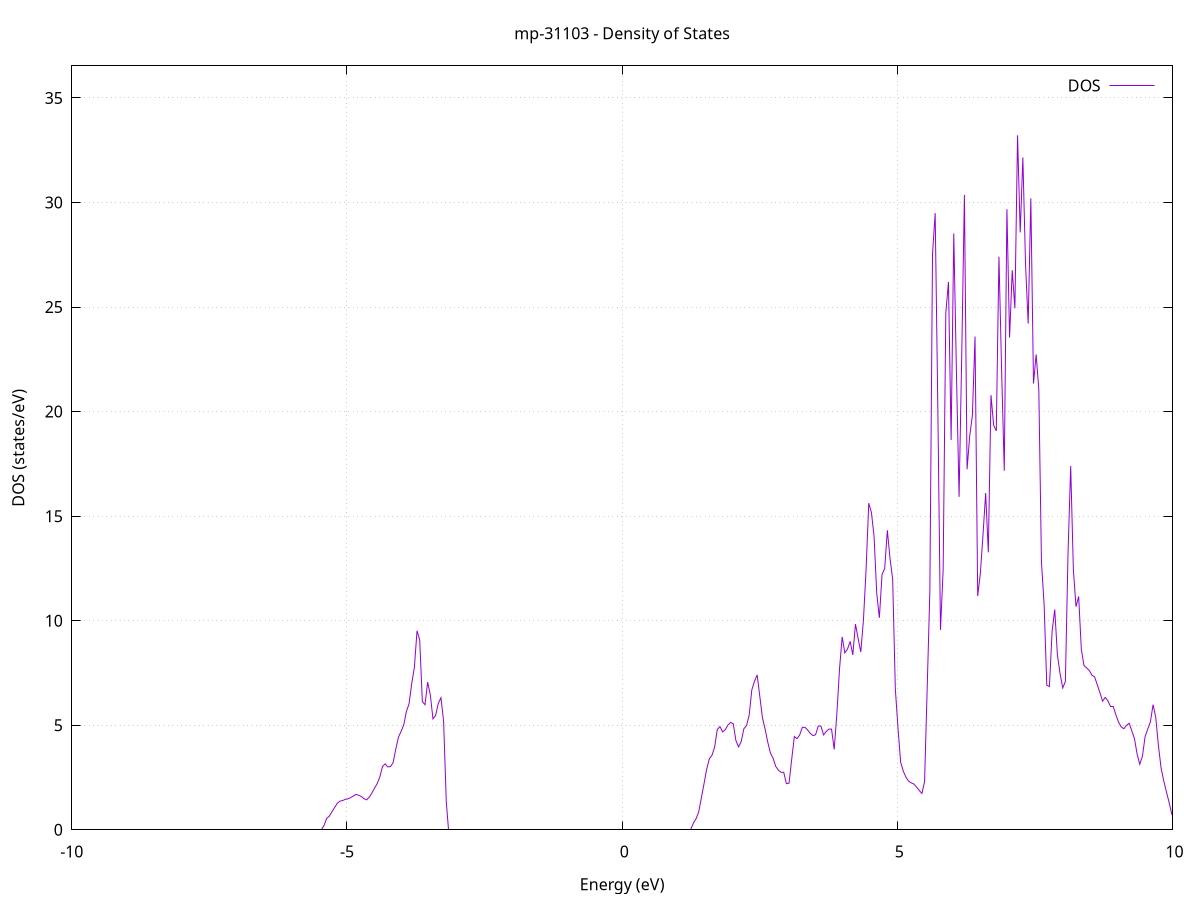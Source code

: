 set title 'mp-31103 - Density of States'
set xlabel 'Energy (eV)'
set ylabel 'DOS (states/eV)'
set grid
set xrange [-10:10]
set yrange [0:36.533]
set xzeroaxis lt -1
set terminal png size 800,600
set output 'mp-31103_dos_gnuplot.png'
plot '-' using 1:2 with lines title 'DOS'
-59.443000 0.000000
-59.394700 0.000000
-59.346500 0.000000
-59.298200 0.000000
-59.249900 0.000000
-59.201600 0.000000
-59.153300 0.000000
-59.105000 0.000000
-59.056800 0.000000
-59.008500 0.000000
-58.960200 0.000000
-58.911900 0.000000
-58.863600 0.000000
-58.815400 0.000000
-58.767100 0.000000
-58.718800 0.000000
-58.670500 0.000000
-58.622200 0.000000
-58.574000 0.000000
-58.525700 0.000000
-58.477400 0.000000
-58.429100 0.000000
-58.380800 0.000000
-58.332600 0.000000
-58.284300 0.000000
-58.236000 0.000000
-58.187700 0.000000
-58.139400 0.000000
-58.091100 0.000000
-58.042900 0.000000
-57.994600 0.000000
-57.946300 0.000000
-57.898000 0.000000
-57.849700 0.000000
-57.801500 0.000000
-57.753200 0.000000
-57.704900 0.000000
-57.656600 0.000000
-57.608300 0.000000
-57.560100 0.000000
-57.511800 0.000000
-57.463500 0.000000
-57.415200 0.000000
-57.366900 0.000000
-57.318700 0.000000
-57.270400 0.000000
-57.222100 0.000000
-57.173800 0.000000
-57.125500 0.000000
-57.077200 0.000000
-57.029000 0.000000
-56.980700 0.000000
-56.932400 0.000000
-56.884100 0.000000
-56.835800 0.000000
-56.787600 0.000000
-56.739300 0.000000
-56.691000 0.000000
-56.642700 0.000000
-56.594400 0.000000
-56.546200 0.000000
-56.497900 0.000000
-56.449600 0.000000
-56.401300 0.000000
-56.353000 0.000000
-56.304800 0.000000
-56.256500 0.000000
-56.208200 0.000000
-56.159900 0.000000
-56.111600 0.000000
-56.063400 0.000000
-56.015100 0.000000
-55.966800 0.000000
-55.918500 0.000000
-55.870200 0.000000
-55.821900 0.000000
-55.773700 0.000000
-55.725400 0.000000
-55.677100 0.000000
-55.628800 0.000000
-55.580500 0.000000
-55.532300 0.000000
-55.484000 0.000000
-55.435700 0.000000
-55.387400 0.000000
-55.339100 0.000000
-55.290900 0.000000
-55.242600 0.000000
-55.194300 0.000000
-55.146000 0.000000
-55.097700 0.000000
-55.049500 2.022100
-55.001200 0.000000
-54.952900 0.000000
-54.904600 99.281100
-54.856300 95.006700
-54.808000 0.000000
-54.759800 0.000000
-54.711500 0.000000
-54.663200 0.000000
-54.614900 0.000000
-54.566600 0.000000
-54.518400 0.000000
-54.470100 0.000000
-54.421800 0.000000
-54.373500 0.000000
-54.325200 0.000000
-54.277000 0.000000
-54.228700 0.000000
-54.180400 0.000000
-54.132100 0.000000
-54.083800 0.000000
-54.035600 0.000000
-53.987300 0.000000
-53.939000 0.000000
-53.890700 0.000000
-53.842400 0.000000
-53.794200 0.000000
-53.745900 0.000000
-53.697600 0.000000
-53.649300 0.000000
-53.601000 0.000000
-53.552700 0.000000
-53.504500 0.000000
-53.456200 0.000000
-53.407900 0.000000
-53.359600 0.000000
-53.311300 0.000000
-53.263100 0.000000
-53.214800 0.000000
-53.166500 0.000000
-53.118200 0.000000
-53.069900 0.000000
-53.021700 0.000000
-52.973400 0.000000
-52.925100 0.000000
-52.876800 0.000000
-52.828500 0.000000
-52.780300 0.000000
-52.732000 0.000000
-52.683700 0.000000
-52.635400 0.000000
-52.587100 0.000000
-52.538800 0.000000
-52.490600 0.000000
-52.442300 0.000000
-52.394000 0.000000
-52.345700 0.000000
-52.297400 0.000000
-52.249200 0.000000
-52.200900 0.000000
-52.152600 0.000000
-52.104300 0.000000
-52.056000 0.000000
-52.007800 0.000000
-51.959500 0.000000
-51.911200 0.000000
-51.862900 0.000000
-51.814600 0.000000
-51.766400 0.000000
-51.718100 0.000000
-51.669800 0.000000
-51.621500 0.000000
-51.573200 0.000000
-51.525000 0.000000
-51.476700 0.000000
-51.428400 0.000000
-51.380100 0.000000
-51.331800 0.000000
-51.283500 0.000000
-51.235300 0.000000
-51.187000 0.000000
-51.138700 0.000000
-51.090400 0.000000
-51.042100 0.000000
-50.993900 0.000000
-50.945600 0.000000
-50.897300 0.000000
-50.849000 0.000000
-50.800700 0.000000
-50.752500 0.000000
-50.704200 0.000000
-50.655900 0.000000
-50.607600 0.000000
-50.559300 0.000000
-50.511100 0.000000
-50.462800 0.000000
-50.414500 0.000000
-50.366200 0.000000
-50.317900 0.000000
-50.269600 0.000000
-50.221400 0.000000
-50.173100 0.000000
-50.124800 0.000000
-50.076500 0.000000
-50.028200 0.000000
-49.980000 0.000000
-49.931700 0.000000
-49.883400 0.000000
-49.835100 0.000000
-49.786800 0.000000
-49.738600 0.000000
-49.690300 0.000000
-49.642000 0.000000
-49.593700 0.000000
-49.545400 0.000000
-49.497200 0.000000
-49.448900 0.000000
-49.400600 0.000000
-49.352300 0.000000
-49.304000 0.000000
-49.255700 0.000000
-49.207500 0.000000
-49.159200 0.000000
-49.110900 0.000000
-49.062600 0.000000
-49.014300 0.000000
-48.966100 0.000000
-48.917800 0.000000
-48.869500 0.000000
-48.821200 0.000000
-48.772900 0.000000
-48.724700 0.000000
-48.676400 0.000000
-48.628100 0.000000
-48.579800 0.000000
-48.531500 0.000000
-48.483300 0.000000
-48.435000 0.000000
-48.386700 0.000000
-48.338400 0.000000
-48.290100 0.000000
-48.241900 0.000000
-48.193600 0.000000
-48.145300 0.000000
-48.097000 0.000000
-48.048700 0.000000
-48.000400 0.000000
-47.952200 0.000000
-47.903900 0.000000
-47.855600 0.000000
-47.807300 0.000000
-47.759000 0.000000
-47.710800 0.000000
-47.662500 0.000000
-47.614200 0.000000
-47.565900 0.000000
-47.517600 0.000000
-47.469400 0.000000
-47.421100 0.000000
-47.372800 0.000000
-47.324500 0.000000
-47.276200 0.000000
-47.228000 0.000000
-47.179700 0.000000
-47.131400 0.000000
-47.083100 0.000000
-47.034800 0.000000
-46.986500 0.000000
-46.938300 0.000000
-46.890000 0.000000
-46.841700 0.000000
-46.793400 0.000000
-46.745100 0.000000
-46.696900 0.000000
-46.648600 0.000000
-46.600300 0.000000
-46.552000 0.000000
-46.503700 0.000000
-46.455500 0.000000
-46.407200 0.000000
-46.358900 0.000000
-46.310600 0.000000
-46.262300 0.000000
-46.214100 0.000000
-46.165800 0.000000
-46.117500 0.000000
-46.069200 0.000000
-46.020900 0.000000
-45.972700 0.000000
-45.924400 0.000000
-45.876100 0.000000
-45.827800 0.000000
-45.779500 0.000000
-45.731200 0.000000
-45.683000 0.000000
-45.634700 0.000000
-45.586400 0.000000
-45.538100 0.000000
-45.489800 0.000000
-45.441600 0.000000
-45.393300 0.000000
-45.345000 0.000000
-45.296700 0.000000
-45.248400 0.000000
-45.200200 0.000000
-45.151900 0.000000
-45.103600 0.000000
-45.055300 0.000000
-45.007000 0.000000
-44.958800 0.000000
-44.910500 0.000000
-44.862200 0.000000
-44.813900 0.000000
-44.765600 0.000000
-44.717300 0.000000
-44.669100 0.000000
-44.620800 0.000000
-44.572500 0.000000
-44.524200 0.000000
-44.475900 0.000000
-44.427700 0.000000
-44.379400 0.000000
-44.331100 0.000000
-44.282800 0.000000
-44.234500 0.000000
-44.186300 0.000000
-44.138000 0.000000
-44.089700 0.000000
-44.041400 0.000000
-43.993100 0.000000
-43.944900 0.000000
-43.896600 0.000000
-43.848300 0.000000
-43.800000 0.000000
-43.751700 0.000000
-43.703500 0.000000
-43.655200 0.000000
-43.606900 0.000000
-43.558600 0.000000
-43.510300 0.000000
-43.462000 0.000000
-43.413800 0.000000
-43.365500 0.000000
-43.317200 0.000000
-43.268900 0.000000
-43.220600 0.000000
-43.172400 0.000000
-43.124100 0.000000
-43.075800 0.000000
-43.027500 0.000000
-42.979200 0.000000
-42.931000 0.000000
-42.882700 0.000000
-42.834400 0.000000
-42.786100 0.000000
-42.737800 0.000000
-42.689600 0.000000
-42.641300 0.000000
-42.593000 0.000000
-42.544700 0.000000
-42.496400 0.000000
-42.448100 0.000000
-42.399900 0.000000
-42.351600 0.000000
-42.303300 0.000000
-42.255000 0.000000
-42.206700 0.000000
-42.158500 0.000000
-42.110200 0.000000
-42.061900 0.000000
-42.013600 0.000000
-41.965300 0.000000
-41.917100 0.000000
-41.868800 0.000000
-41.820500 0.000000
-41.772200 0.000000
-41.723900 0.000000
-41.675700 0.000000
-41.627400 0.000000
-41.579100 0.000000
-41.530800 0.000000
-41.482500 0.000000
-41.434200 0.000000
-41.386000 0.000000
-41.337700 0.000000
-41.289400 0.000000
-41.241100 0.000000
-41.192800 0.000000
-41.144600 0.000000
-41.096300 0.000000
-41.048000 0.000000
-40.999700 0.000000
-40.951400 0.000000
-40.903200 0.000000
-40.854900 0.000000
-40.806600 0.000000
-40.758300 0.000000
-40.710000 0.000000
-40.661800 0.000000
-40.613500 0.000000
-40.565200 0.000000
-40.516900 0.000000
-40.468600 0.000000
-40.420400 0.000000
-40.372100 0.000000
-40.323800 0.000000
-40.275500 0.000000
-40.227200 0.000000
-40.178900 0.000000
-40.130700 0.000000
-40.082400 0.000000
-40.034100 0.000000
-39.985800 0.000000
-39.937500 0.000000
-39.889300 0.000000
-39.841000 0.000000
-39.792700 0.000000
-39.744400 0.000000
-39.696100 0.000000
-39.647900 0.000000
-39.599600 0.000000
-39.551300 0.000000
-39.503000 0.000000
-39.454700 0.000000
-39.406500 0.000000
-39.358200 0.000000
-39.309900 0.000000
-39.261600 0.000000
-39.213300 0.000000
-39.165000 0.000000
-39.116800 0.000000
-39.068500 0.000000
-39.020200 0.000000
-38.971900 0.000000
-38.923600 0.000000
-38.875400 0.000000
-38.827100 0.000000
-38.778800 0.000000
-38.730500 0.000000
-38.682200 0.000000
-38.634000 0.000000
-38.585700 0.000000
-38.537400 0.000000
-38.489100 0.000000
-38.440800 0.000000
-38.392600 0.000000
-38.344300 0.000000
-38.296000 0.000000
-38.247700 0.000000
-38.199400 0.000000
-38.151200 0.000000
-38.102900 0.000000
-38.054600 0.000000
-38.006300 0.000000
-37.958000 0.000000
-37.909700 0.000000
-37.861500 0.000000
-37.813200 0.000000
-37.764900 0.000000
-37.716600 0.000000
-37.668300 0.000000
-37.620100 0.000000
-37.571800 0.000000
-37.523500 0.000000
-37.475200 0.000000
-37.426900 0.000000
-37.378700 0.000000
-37.330400 0.000000
-37.282100 0.000000
-37.233800 0.000000
-37.185500 0.000000
-37.137300 0.000000
-37.089000 0.000000
-37.040700 0.000000
-36.992400 0.000000
-36.944100 0.000000
-36.895800 0.000000
-36.847600 0.000000
-36.799300 0.000000
-36.751000 0.000000
-36.702700 0.000000
-36.654400 0.000000
-36.606200 0.000000
-36.557900 0.000000
-36.509600 0.000000
-36.461300 0.000000
-36.413000 0.000000
-36.364800 0.000000
-36.316500 0.000000
-36.268200 0.000000
-36.219900 0.000000
-36.171600 0.000000
-36.123400 0.000000
-36.075100 0.000000
-36.026800 0.000000
-35.978500 0.000000
-35.930200 0.000000
-35.882000 0.000000
-35.833700 0.000000
-35.785400 0.000000
-35.737100 0.000000
-35.688800 0.000000
-35.640500 0.000000
-35.592300 0.000000
-35.544000 0.000000
-35.495700 0.000000
-35.447400 0.000000
-35.399100 0.000000
-35.350900 0.000000
-35.302600 0.000000
-35.254300 0.000000
-35.206000 0.000000
-35.157700 0.000000
-35.109500 0.000000
-35.061200 0.000000
-35.012900 0.000000
-34.964600 0.000000
-34.916300 0.000000
-34.868100 0.000000
-34.819800 0.000000
-34.771500 0.000000
-34.723200 0.000000
-34.674900 0.000000
-34.626600 0.000000
-34.578400 0.000000
-34.530100 0.000000
-34.481800 0.000000
-34.433500 0.000000
-34.385200 0.000000
-34.337000 0.000000
-34.288700 0.000000
-34.240400 0.000000
-34.192100 0.000000
-34.143800 0.000000
-34.095600 0.000000
-34.047300 0.000000
-33.999000 0.000000
-33.950700 0.000000
-33.902400 0.000000
-33.854200 0.000000
-33.805900 0.000000
-33.757600 0.000000
-33.709300 0.000000
-33.661000 0.000000
-33.612700 0.000000
-33.564500 0.000000
-33.516200 0.000000
-33.467900 0.000000
-33.419600 0.000000
-33.371300 0.000000
-33.323100 0.000000
-33.274800 0.000000
-33.226500 0.000000
-33.178200 0.000000
-33.129900 0.000000
-33.081700 0.000000
-33.033400 0.000000
-32.985100 0.000000
-32.936800 0.000000
-32.888500 0.000000
-32.840300 0.000000
-32.792000 0.000000
-32.743700 0.000000
-32.695400 0.000000
-32.647100 0.000000
-32.598900 0.000000
-32.550600 0.000000
-32.502300 0.000000
-32.454000 0.000000
-32.405700 0.000000
-32.357400 0.000000
-32.309200 0.000000
-32.260900 0.000000
-32.212600 0.000000
-32.164300 0.000000
-32.116000 0.000000
-32.067800 0.000000
-32.019500 0.000000
-31.971200 0.000000
-31.922900 0.000000
-31.874600 0.000000
-31.826400 0.000000
-31.778100 0.000000
-31.729800 0.000000
-31.681500 0.000000
-31.633200 0.000000
-31.585000 0.000000
-31.536700 0.000000
-31.488400 0.000000
-31.440100 0.000000
-31.391800 0.000000
-31.343500 0.000000
-31.295300 0.000000
-31.247000 0.000000
-31.198700 0.000000
-31.150400 0.000000
-31.102100 0.000000
-31.053900 0.000000
-31.005600 0.000000
-30.957300 0.000000
-30.909000 0.000000
-30.860700 0.000000
-30.812500 0.000000
-30.764200 0.000000
-30.715900 0.000000
-30.667600 0.000000
-30.619300 0.000000
-30.571100 0.000000
-30.522800 0.000000
-30.474500 0.000000
-30.426200 0.000000
-30.377900 0.000000
-30.329700 0.000000
-30.281400 0.000000
-30.233100 0.000000
-30.184800 0.000000
-30.136500 0.000000
-30.088200 0.000000
-30.040000 0.000000
-29.991700 0.000000
-29.943400 0.000000
-29.895100 0.000000
-29.846800 0.000000
-29.798600 0.000000
-29.750300 0.000000
-29.702000 0.000000
-29.653700 0.000000
-29.605400 0.000000
-29.557200 0.000000
-29.508900 0.000000
-29.460600 0.000000
-29.412300 0.000000
-29.364000 0.000000
-29.315800 0.000000
-29.267500 0.000000
-29.219200 0.000000
-29.170900 0.000000
-29.122600 0.000000
-29.074300 0.000000
-29.026100 0.000000
-28.977800 0.000000
-28.929500 0.000000
-28.881200 0.000000
-28.832900 0.000000
-28.784700 0.000000
-28.736400 0.000000
-28.688100 0.000000
-28.639800 0.000000
-28.591500 0.000000
-28.543300 0.000000
-28.495000 0.000000
-28.446700 0.000000
-28.398400 0.000000
-28.350100 0.000000
-28.301900 0.000000
-28.253600 0.000000
-28.205300 0.000000
-28.157000 0.000000
-28.108700 0.000000
-28.060500 0.000000
-28.012200 0.000000
-27.963900 0.000000
-27.915600 0.000000
-27.867300 0.000000
-27.819000 0.000000
-27.770800 0.000000
-27.722500 0.000000
-27.674200 0.000000
-27.625900 0.000000
-27.577600 0.000000
-27.529400 0.000000
-27.481100 0.000000
-27.432800 0.000000
-27.384500 0.000000
-27.336200 0.000000
-27.288000 0.000000
-27.239700 0.000000
-27.191400 0.000000
-27.143100 0.000000
-27.094800 0.000000
-27.046600 0.000000
-26.998300 0.000000
-26.950000 0.000000
-26.901700 0.000000
-26.853400 0.000000
-26.805100 0.000000
-26.756900 0.000000
-26.708600 0.000000
-26.660300 0.000000
-26.612000 0.000000
-26.563700 0.000000
-26.515500 0.000000
-26.467200 0.000000
-26.418900 0.000000
-26.370600 0.000000
-26.322300 0.000000
-26.274100 0.000000
-26.225800 0.000000
-26.177500 0.000000
-26.129200 0.000000
-26.080900 0.000000
-26.032700 0.000000
-25.984400 0.000000
-25.936100 0.000000
-25.887800 0.000000
-25.839500 0.000000
-25.791200 0.000000
-25.743000 0.000000
-25.694700 0.000000
-25.646400 0.000000
-25.598100 0.000000
-25.549800 0.000000
-25.501600 0.000000
-25.453300 0.000000
-25.405000 0.000000
-25.356700 0.000000
-25.308400 0.000000
-25.260200 0.000000
-25.211900 0.000000
-25.163600 0.000000
-25.115300 0.000000
-25.067000 0.000000
-25.018800 0.000000
-24.970500 0.000000
-24.922200 0.000000
-24.873900 0.000000
-24.825600 0.000000
-24.777400 0.000000
-24.729100 0.000000
-24.680800 0.000000
-24.632500 0.000000
-24.584200 0.000000
-24.535900 0.000000
-24.487700 0.000000
-24.439400 0.000000
-24.391100 0.000000
-24.342800 0.000000
-24.294500 0.000000
-24.246300 0.000000
-24.198000 0.000000
-24.149700 0.000000
-24.101400 0.000000
-24.053100 0.000000
-24.004900 0.000000
-23.956600 0.000000
-23.908300 0.000000
-23.860000 0.000000
-23.811700 0.000000
-23.763500 0.000000
-23.715200 0.000000
-23.666900 0.000000
-23.618600 0.000000
-23.570300 0.000000
-23.522000 0.000000
-23.473800 0.000000
-23.425500 0.000000
-23.377200 0.000000
-23.328900 0.000000
-23.280600 0.000000
-23.232400 0.000000
-23.184100 0.000000
-23.135800 0.000000
-23.087500 0.000000
-23.039200 0.000000
-22.991000 0.000000
-22.942700 0.000000
-22.894400 0.000000
-22.846100 0.000000
-22.797800 0.000000
-22.749600 0.000000
-22.701300 0.000000
-22.653000 0.000000
-22.604700 0.000000
-22.556400 0.000000
-22.508200 0.000000
-22.459900 0.000000
-22.411600 0.000000
-22.363300 0.000000
-22.315000 0.000000
-22.266700 0.000000
-22.218500 0.000000
-22.170200 0.000000
-22.121900 0.000000
-22.073600 0.000000
-22.025300 0.000000
-21.977100 0.000000
-21.928800 0.000000
-21.880500 0.000000
-21.832200 0.000000
-21.783900 0.000000
-21.735700 0.000000
-21.687400 0.000000
-21.639100 0.000000
-21.590800 0.000000
-21.542500 0.000000
-21.494300 0.000000
-21.446000 0.000000
-21.397700 0.000000
-21.349400 0.000000
-21.301100 0.000000
-21.252800 0.000000
-21.204600 0.000000
-21.156300 0.000000
-21.108000 0.000000
-21.059700 0.000000
-21.011400 0.000000
-20.963200 0.000000
-20.914900 0.000000
-20.866600 0.000000
-20.818300 0.000000
-20.770000 0.000000
-20.721800 0.000000
-20.673500 0.000000
-20.625200 0.000000
-20.576900 0.000000
-20.528600 0.000000
-20.480400 0.000000
-20.432100 0.000000
-20.383800 0.000000
-20.335500 0.000000
-20.287200 0.000000
-20.239000 0.000000
-20.190700 0.000000
-20.142400 0.000000
-20.094100 0.000000
-20.045800 0.000000
-19.997500 0.000000
-19.949300 0.000000
-19.901000 0.000000
-19.852700 0.000000
-19.804400 0.000000
-19.756100 0.000000
-19.707900 0.000000
-19.659600 0.000000
-19.611300 0.000000
-19.563000 0.000000
-19.514700 0.000000
-19.466500 0.000000
-19.418200 0.000000
-19.369900 0.000000
-19.321600 0.000000
-19.273300 0.000000
-19.225100 0.000000
-19.176800 0.000000
-19.128500 0.000000
-19.080200 0.000000
-19.031900 0.000000
-18.983600 0.000000
-18.935400 0.000000
-18.887100 0.000000
-18.838800 0.000000
-18.790500 0.000000
-18.742200 0.000000
-18.694000 0.000000
-18.645700 0.000000
-18.597400 0.000000
-18.549100 0.000000
-18.500800 0.000000
-18.452600 0.000000
-18.404300 0.000000
-18.356000 0.000000
-18.307700 0.000000
-18.259400 0.000000
-18.211200 0.000000
-18.162900 0.000000
-18.114600 0.000000
-18.066300 0.000000
-18.018000 0.000000
-17.969700 0.000000
-17.921500 0.000000
-17.873200 0.000000
-17.824900 0.000000
-17.776600 0.000000
-17.728300 0.000000
-17.680100 0.000000
-17.631800 0.000000
-17.583500 0.000000
-17.535200 0.000000
-17.486900 0.000000
-17.438700 0.000000
-17.390400 0.000000
-17.342100 0.000000
-17.293800 0.000000
-17.245500 0.000000
-17.197300 0.000000
-17.149000 0.000000
-17.100700 0.000000
-17.052400 0.000000
-17.004100 0.000000
-16.955900 0.000000
-16.907600 0.000000
-16.859300 0.000000
-16.811000 0.000000
-16.762700 0.000000
-16.714400 0.000000
-16.666200 0.000000
-16.617900 0.000000
-16.569600 0.000000
-16.521300 0.000000
-16.473000 0.000000
-16.424800 0.000000
-16.376500 0.000000
-16.328200 0.000000
-16.279900 0.000000
-16.231600 0.000000
-16.183400 0.000000
-16.135100 0.000000
-16.086800 0.000000
-16.038500 0.000000
-15.990200 0.000000
-15.942000 0.000000
-15.893700 0.000000
-15.845400 0.000000
-15.797100 0.000000
-15.748800 0.000000
-15.700500 0.000000
-15.652300 0.000000
-15.604000 0.000000
-15.555700 0.000000
-15.507400 0.000000
-15.459100 0.000000
-15.410900 0.000000
-15.362600 0.000000
-15.314300 0.000000
-15.266000 0.000000
-15.217700 0.000000
-15.169500 0.000000
-15.121200 0.000000
-15.072900 0.000000
-15.024600 0.000000
-14.976300 0.000000
-14.928100 0.000000
-14.879800 0.000000
-14.831500 0.000000
-14.783200 0.000000
-14.734900 0.000000
-14.686700 0.000000
-14.638400 0.000000
-14.590100 0.000000
-14.541800 0.000000
-14.493500 0.000000
-14.445200 0.000000
-14.397000 0.000000
-14.348700 0.000000
-14.300400 0.000000
-14.252100 0.000000
-14.203800 0.000000
-14.155600 0.000000
-14.107300 0.000000
-14.059000 0.000000
-14.010700 0.000000
-13.962400 0.000000
-13.914200 0.000000
-13.865900 0.000000
-13.817600 0.000000
-13.769300 0.000000
-13.721000 0.000000
-13.672800 0.000000
-13.624500 0.000000
-13.576200 0.000000
-13.527900 0.000000
-13.479600 0.000000
-13.431300 0.000000
-13.383100 0.000000
-13.334800 0.000000
-13.286500 0.000000
-13.238200 0.000000
-13.189900 0.000000
-13.141700 0.000000
-13.093400 0.000000
-13.045100 0.000000
-12.996800 0.000000
-12.948500 0.000000
-12.900300 0.000000
-12.852000 0.000000
-12.803700 0.000000
-12.755400 0.000000
-12.707100 0.000000
-12.658900 0.000000
-12.610600 0.000000
-12.562300 0.000000
-12.514000 0.000000
-12.465700 0.000000
-12.417500 0.000000
-12.369200 0.000000
-12.320900 0.000000
-12.272600 0.000000
-12.224300 0.000000
-12.176000 0.000000
-12.127800 0.000000
-12.079500 0.000000
-12.031200 0.000000
-11.982900 0.000000
-11.934600 0.000000
-11.886400 0.000000
-11.838100 0.000000
-11.789800 0.000000
-11.741500 0.000000
-11.693200 0.000000
-11.645000 0.000000
-11.596700 0.000000
-11.548400 0.000000
-11.500100 0.000000
-11.451800 0.000000
-11.403600 0.000000
-11.355300 0.000000
-11.307000 0.000000
-11.258700 0.000000
-11.210400 0.000000
-11.162100 0.000000
-11.113900 0.000000
-11.065600 0.000000
-11.017300 0.000000
-10.969000 0.000000
-10.920700 0.000000
-10.872500 0.000000
-10.824200 0.000000
-10.775900 0.000000
-10.727600 0.000000
-10.679300 0.000000
-10.631100 0.000000
-10.582800 0.000000
-10.534500 0.000000
-10.486200 0.000000
-10.437900 0.000000
-10.389700 0.000000
-10.341400 0.000000
-10.293100 0.000000
-10.244800 0.000000
-10.196500 0.000000
-10.148200 0.000000
-10.100000 0.000000
-10.051700 0.000000
-10.003400 0.000000
-9.955100 0.000000
-9.906800 0.000000
-9.858600 0.000000
-9.810300 0.000000
-9.762000 0.000000
-9.713700 0.000000
-9.665400 0.000000
-9.617200 0.000000
-9.568900 0.000000
-9.520600 0.000000
-9.472300 0.000000
-9.424000 0.000000
-9.375800 0.000000
-9.327500 0.000000
-9.279200 0.000000
-9.230900 0.000000
-9.182600 0.000000
-9.134400 0.000000
-9.086100 0.000000
-9.037800 0.000000
-8.989500 0.000000
-8.941200 0.000000
-8.892900 0.000000
-8.844700 0.000000
-8.796400 0.000000
-8.748100 0.000000
-8.699800 0.000000
-8.651500 0.000000
-8.603300 0.000000
-8.555000 0.000000
-8.506700 0.000000
-8.458400 0.000000
-8.410100 0.000000
-8.361900 0.000000
-8.313600 0.000000
-8.265300 0.000000
-8.217000 0.000000
-8.168700 0.000000
-8.120500 0.000000
-8.072200 0.000000
-8.023900 0.000000
-7.975600 0.000000
-7.927300 0.000000
-7.879000 0.000000
-7.830800 0.000000
-7.782500 0.000000
-7.734200 0.000000
-7.685900 0.000000
-7.637600 0.000000
-7.589400 0.000000
-7.541100 0.000000
-7.492800 0.000000
-7.444500 0.000000
-7.396200 0.000000
-7.348000 0.000000
-7.299700 0.000000
-7.251400 0.000000
-7.203100 0.000000
-7.154800 0.000000
-7.106600 0.000000
-7.058300 0.000000
-7.010000 0.000000
-6.961700 0.000000
-6.913400 0.000000
-6.865200 0.000000
-6.816900 0.000000
-6.768600 0.000000
-6.720300 0.000000
-6.672000 0.000000
-6.623700 0.000000
-6.575500 0.000000
-6.527200 0.000000
-6.478900 0.000000
-6.430600 0.000000
-6.382300 0.000000
-6.334100 0.000000
-6.285800 0.000000
-6.237500 0.000000
-6.189200 0.000000
-6.140900 0.000000
-6.092700 0.000000
-6.044400 0.000000
-5.996100 0.000000
-5.947800 0.000000
-5.899500 0.000000
-5.851300 0.000000
-5.803000 0.000000
-5.754700 0.000000
-5.706400 0.000000
-5.658100 0.000000
-5.609800 0.000000
-5.561600 0.000000
-5.513300 0.000000
-5.465000 0.000000
-5.416700 0.206900
-5.368400 0.547000
-5.320200 0.654100
-5.271900 0.870800
-5.223600 1.069700
-5.175300 1.270100
-5.127000 1.371000
-5.078800 1.397200
-5.030500 1.454500
-4.982200 1.479000
-4.933900 1.538000
-4.885600 1.610500
-4.837400 1.692900
-4.789100 1.652800
-4.740800 1.595600
-4.692500 1.491200
-4.644200 1.430300
-4.596000 1.555800
-4.547700 1.754200
-4.499400 1.988400
-4.451100 2.207900
-4.402800 2.526700
-4.354500 3.026700
-4.306300 3.153200
-4.258000 3.007500
-4.209700 3.020500
-4.161400 3.212300
-4.113100 3.851900
-4.064900 4.426800
-4.016600 4.705200
-3.968300 5.014100
-3.920000 5.658700
-3.871700 6.028800
-3.823500 6.992000
-3.775200 7.763800
-3.726900 9.517900
-3.678600 9.087800
-3.630300 6.126300
-3.582100 5.981500
-3.533800 7.059000
-3.485500 6.455000
-3.437200 5.302700
-3.388900 5.469700
-3.340600 6.041900
-3.292400 6.316500
-3.244100 5.189400
-3.195800 1.351400
-3.147500 0.000000
-3.099200 0.000000
-3.051000 0.000000
-3.002700 0.000000
-2.954400 0.000000
-2.906100 0.000000
-2.857800 0.000000
-2.809600 0.000000
-2.761300 0.000000
-2.713000 0.000000
-2.664700 0.000000
-2.616400 0.000000
-2.568200 0.000000
-2.519900 0.000000
-2.471600 0.000000
-2.423300 0.000000
-2.375000 0.000000
-2.326700 0.000000
-2.278500 0.000000
-2.230200 0.000000
-2.181900 0.000000
-2.133600 0.000000
-2.085300 0.000000
-2.037100 0.000000
-1.988800 0.000000
-1.940500 0.000000
-1.892200 0.000000
-1.843900 0.000000
-1.795700 0.000000
-1.747400 0.000000
-1.699100 0.000000
-1.650800 0.000000
-1.602500 0.000000
-1.554300 0.000000
-1.506000 0.000000
-1.457700 0.000000
-1.409400 0.000000
-1.361100 0.000000
-1.312900 0.000000
-1.264600 0.000000
-1.216300 0.000000
-1.168000 0.000000
-1.119700 0.000000
-1.071400 0.000000
-1.023200 0.000000
-0.974900 0.000000
-0.926600 0.000000
-0.878300 0.000000
-0.830000 0.000000
-0.781800 0.000000
-0.733500 0.000000
-0.685200 0.000000
-0.636900 0.000000
-0.588600 0.000000
-0.540400 0.000000
-0.492100 0.000000
-0.443800 0.000000
-0.395500 0.000000
-0.347200 0.000000
-0.299000 0.000000
-0.250700 0.000000
-0.202400 0.000000
-0.154100 0.000000
-0.105800 0.000000
-0.057500 0.000000
-0.009300 0.000000
0.039000 0.000000
0.087300 0.000000
0.135600 0.000000
0.183900 0.000000
0.232100 0.000000
0.280400 0.000000
0.328700 0.000000
0.377000 0.000000
0.425300 0.000000
0.473500 0.000000
0.521800 0.000000
0.570100 0.000000
0.618400 0.000000
0.666700 0.000000
0.714900 0.000000
0.763200 0.000000
0.811500 0.000000
0.859800 0.000000
0.908100 0.000000
0.956300 0.000000
1.004600 0.000000
1.052900 0.000000
1.101200 0.000000
1.149500 0.000000
1.197800 0.000000
1.246000 0.019300
1.294300 0.315200
1.342600 0.527300
1.390900 0.851000
1.439200 1.524000
1.487400 2.195900
1.535700 2.896900
1.584000 3.391300
1.632300 3.562900
1.680600 3.952800
1.728800 4.799200
1.777100 4.934900
1.825400 4.683200
1.873700 4.786600
1.922000 5.007700
1.970200 5.132100
2.018500 5.076100
2.066800 4.272500
2.115100 3.964800
2.163400 4.219300
2.211700 4.831700
2.259900 4.979800
2.308200 5.485200
2.356500 6.696000
2.404800 7.099500
2.453100 7.406400
2.501300 6.385100
2.549600 5.350100
2.597900 4.812200
2.646200 4.187000
2.694500 3.671500
2.742700 3.421100
2.791000 3.030700
2.839300 2.852300
2.887600 2.745700
2.935900 2.750800
2.984100 2.204400
3.032400 2.228000
3.080700 3.369800
3.129000 4.459800
3.177300 4.359100
3.225500 4.531700
3.273800 4.896700
3.322100 4.900700
3.370400 4.770600
3.418700 4.611200
3.467000 4.502400
3.515200 4.546500
3.563500 4.964100
3.611800 4.958700
3.660100 4.537000
3.708400 4.701700
3.756600 4.814800
3.804900 4.813800
3.853200 3.842100
3.901500 5.556300
3.949800 7.686100
3.998000 9.226600
4.046300 8.459700
4.094600 8.639600
4.142900 9.009400
4.191200 8.362700
4.239400 9.836900
4.287700 9.150500
4.336000 8.498000
4.384300 10.023900
4.432600 12.457400
4.480900 15.619100
4.529100 15.174800
4.577400 14.039100
4.625700 11.319000
4.674000 10.138200
4.722300 12.209200
4.770500 12.493700
4.818800 14.325700
4.867100 12.980200
4.915400 11.975600
4.963700 6.745500
5.011900 4.873200
5.060200 3.238400
5.108500 2.804400
5.156800 2.513700
5.205100 2.325700
5.253300 2.242700
5.301600 2.187900
5.349900 2.040100
5.398200 1.880600
5.446500 1.737800
5.494800 2.293900
5.543000 6.790200
5.591300 11.427100
5.639600 27.544100
5.687900 29.493900
5.736200 20.119700
5.784400 9.560500
5.832700 12.424400
5.881000 24.711400
5.929300 26.191900
5.977600 18.638000
6.025800 28.517300
6.074100 21.897200
6.122400 15.920900
6.170700 22.750600
6.219000 30.363800
6.267200 17.240600
6.315500 18.831100
6.363800 19.819300
6.412100 23.589500
6.460400 11.176700
6.508600 12.264900
6.556900 14.100200
6.605200 16.104500
6.653500 13.267900
6.701800 20.786800
6.750100 19.349500
6.798300 19.077600
6.846600 27.410600
6.894900 21.986800
6.943200 17.172400
6.991500 29.678800
7.039700 23.538800
7.088000 26.760400
7.136300 24.937800
7.184600 33.212000
7.232900 28.565800
7.281100 32.155000
7.329400 27.066700
7.377700 24.207800
7.426000 30.199900
7.474300 21.341000
7.522500 22.732300
7.570800 21.059800
7.619100 12.797700
7.667400 10.766600
7.715700 6.911000
7.764000 6.853200
7.812200 9.487400
7.860500 10.534100
7.908800 8.362600
7.957100 7.468900
8.005400 6.782500
8.053600 7.090800
8.101900 13.246600
8.150200 17.392200
8.198500 12.453000
8.246800 10.670500
8.295000 11.156100
8.343300 8.636700
8.391600 7.856400
8.439900 7.737900
8.488200 7.621200
8.536400 7.390100
8.584700 7.312500
8.633000 6.937600
8.681300 6.558500
8.729600 6.151600
8.777800 6.331300
8.826100 6.169200
8.874400 5.896300
8.922700 5.894100
8.971000 5.502100
9.019300 5.149300
9.067500 4.923800
9.115800 4.831200
9.164100 4.992100
9.212400 5.096400
9.260700 4.731100
9.308900 4.359700
9.357200 3.618000
9.405500 3.131100
9.453800 3.519600
9.502100 4.452600
9.550300 4.813200
9.598600 5.164000
9.646900 5.984800
9.695200 5.387300
9.743500 4.051200
9.791700 2.966400
9.840000 2.349700
9.888300 1.823300
9.936600 1.327900
9.984900 0.768100
10.033200 0.491300
10.081400 0.287000
10.129700 0.160800
10.178000 0.118400
10.226300 0.082300
10.274600 0.061900
10.322800 0.097600
10.371100 0.186500
10.419400 0.293800
10.467700 0.424600
10.516000 0.565800
10.564200 0.618000
10.612500 0.748400
10.660800 1.092600
10.709100 1.796400
10.757400 2.367400
10.805600 3.006900
10.853900 3.458500
10.902200 3.703700
10.950500 3.918600
10.998800 3.263100
11.047000 3.003100
11.095300 2.962300
11.143600 3.011300
11.191900 2.977900
11.240200 2.830000
11.288500 2.619900
11.336700 2.402400
11.385000 2.276300
11.433300 2.295500
11.481600 2.330900
11.529900 2.312700
11.578100 2.274900
11.626400 2.176600
11.674700 2.394000
11.723000 3.031900
11.771300 3.740700
11.819500 4.277200
11.867800 4.608400
11.916100 4.501900
11.964400 4.452000
12.012700 4.426000
12.060900 4.673200
12.109200 4.761800
12.157500 4.786500
12.205800 4.796100
12.254100 4.848100
12.302400 4.982200
12.350600 5.127100
12.398900 4.892400
12.447200 4.823000
12.495500 5.091200
12.543800 4.986500
12.592000 5.051300
12.640300 4.871000
12.688600 4.811900
12.736900 4.807900
12.785200 4.739000
12.833400 5.029700
12.881700 5.261100
12.930000 5.384200
12.978300 5.212500
13.026600 5.040000
13.074800 5.432200
13.123100 5.941600
13.171400 6.625400
13.219700 6.310600
13.268000 5.878500
13.316300 5.396200
13.364500 5.038400
13.412800 5.901500
13.461100 7.048900
13.509400 7.213400
13.557700 7.470600
13.605900 6.952700
13.654200 6.803300
13.702500 6.525500
13.750800 6.145500
13.799100 6.070500
13.847300 5.828300
13.895600 5.167500
13.943900 5.737600
13.992200 5.861200
14.040500 5.630200
14.088700 5.326300
14.137000 5.233700
14.185300 5.168100
14.233600 5.014800
14.281900 4.989600
14.330100 4.799700
14.378400 4.965300
14.426700 5.216300
14.475000 5.413800
14.523300 5.651400
14.571600 5.619800
14.619800 5.709200
14.668100 5.745300
14.716400 5.878200
14.764700 5.963700
14.813000 5.879800
14.861200 5.846600
14.909500 5.759500
14.957800 5.562000
15.006100 5.525900
15.054400 5.563000
15.102600 5.289700
15.150900 5.161800
15.199200 5.043300
15.247500 4.875200
15.295800 4.622200
15.344000 4.423900
15.392300 4.376300
15.440600 4.572900
15.488900 4.763200
15.537200 4.819700
15.585500 4.714400
15.633700 4.621300
15.682000 4.552200
15.730300 4.272300
15.778600 4.030200
15.826900 3.906900
15.875100 3.943800
15.923400 4.059700
15.971700 4.226500
16.020000 4.397100
16.068300 4.815500
16.116500 4.887600
16.164800 4.860200
16.213100 4.568800
16.261400 4.567900
16.309700 4.612000
16.357900 4.674900
16.406200 4.792000
16.454500 4.750000
16.502800 4.690100
16.551100 4.636400
16.599300 4.658700
16.647600 4.756300
16.695900 4.760800
16.744200 4.794400
16.792500 4.916500
16.840800 5.043800
16.889000 5.311700
16.937300 5.294300
16.985600 5.054100
17.033900 4.976500
17.082200 4.990300
17.130400 5.044200
17.178700 5.112200
17.227000 5.134000
17.275300 5.092800
17.323600 4.996200
17.371800 4.769900
17.420100 4.746600
17.468400 4.934900
17.516700 5.150900
17.565000 5.391000
17.613200 5.534700
17.661500 5.344800
17.709800 5.454600
17.758100 5.559800
17.806400 5.695400
17.854700 5.587000
17.902900 5.241000
17.951200 4.965800
17.999500 4.919400
18.047800 4.973300
18.096100 5.209600
18.144300 5.419100
18.192600 5.531200
18.240900 5.587100
18.289200 5.518200
18.337500 5.394200
18.385700 5.633000
18.434000 5.549000
18.482300 5.275100
18.530600 5.132500
18.578900 5.313600
18.627100 5.613000
18.675400 5.902300
18.723700 6.222900
18.772000 6.221500
18.820300 6.022900
18.868500 5.791000
18.916800 5.820900
18.965100 5.767900
19.013400 5.665500
19.061700 5.706800
19.110000 5.580200
19.158200 5.448600
19.206500 5.198000
19.254800 5.291300
19.303100 5.334100
19.351400 5.413200
19.399600 5.724200
19.447900 5.765400
19.496200 5.386500
19.544500 5.281000
19.592800 5.479800
19.641000 5.418300
19.689300 5.361300
19.737600 5.444700
19.785900 5.452600
19.834200 5.333700
19.882400 5.349000
19.930700 5.333100
19.979000 5.342300
20.027300 5.397600
20.075600 5.469800
20.123900 5.601200
20.172100 5.647600
20.220400 5.524100
20.268700 5.712300
20.317000 5.735400
20.365300 5.733500
20.413500 5.855200
20.461800 5.801400
20.510100 5.905300
20.558400 6.148600
20.606700 6.404800
20.654900 6.533400
20.703200 6.240500
20.751500 6.080400
20.799800 6.242400
20.848100 6.369700
20.896300 6.402300
20.944600 6.283800
20.992900 6.314100
21.041200 6.125300
21.089500 5.903400
21.137800 5.766600
21.186000 5.885900
21.234300 5.819600
21.282600 5.905100
21.330900 6.546400
21.379200 6.166700
21.427400 6.137800
21.475700 6.007800
21.524000 5.955900
21.572300 6.061600
21.620600 6.327900
21.668800 6.363400
21.717100 6.453400
21.765400 6.616500
21.813700 6.113100
21.862000 5.898700
21.910200 5.802400
21.958500 5.917400
22.006800 5.824800
22.055100 5.882800
22.103400 5.950400
22.151600 6.167700
22.199900 6.570300
22.248200 6.448000
22.296500 6.190400
22.344800 6.056300
22.393100 6.403300
22.441300 6.710900
22.489600 6.706200
22.537900 6.520900
22.586200 6.255700
22.634500 6.332500
22.682700 6.824900
22.731000 6.836000
22.779300 6.852600
22.827600 6.185900
22.875900 5.940200
22.924100 5.804800
22.972400 6.042100
23.020700 6.293300
23.069000 6.539100
23.117300 6.880700
23.165500 6.882500
23.213800 6.715700
23.262100 6.556900
23.310400 6.369200
23.358700 6.267500
23.407000 6.134100
23.455200 6.271400
23.503500 6.583600
23.551800 6.756200
23.600100 7.132500
23.648400 7.288700
23.696600 7.024700
23.744900 6.939600
23.793200 7.026300
23.841500 7.227000
23.889800 7.316400
23.938000 7.058700
23.986300 6.973900
24.034600 6.913600
24.082900 6.671800
24.131200 6.993700
24.179400 7.200500
24.227700 7.542100
24.276000 7.562400
24.324300 7.729400
24.372600 7.614500
24.420800 7.479900
24.469100 7.374500
24.517400 7.390900
24.565700 7.414600
24.614000 7.330900
24.662300 7.058900
24.710500 6.860700
24.758800 6.816000
24.807100 6.809900
24.855400 6.569400
24.903700 6.555400
24.951900 6.710300
25.000200 6.739800
25.048500 7.008400
25.096800 7.181300
25.145100 7.038800
25.193300 7.250200
25.241600 7.304700
25.289900 7.146800
25.338200 6.784700
25.386500 6.704600
25.434700 7.018400
25.483000 7.318900
25.531300 7.406700
25.579600 7.544700
25.627900 7.262000
25.676200 7.174500
25.724400 7.304800
25.772700 7.251300
25.821000 7.112600
25.869300 7.044200
25.917600 7.214400
25.965800 7.658400
26.014100 7.596500
26.062400 7.432800
26.110700 7.197500
26.159000 7.208100
26.207200 7.322300
26.255500 7.794900
26.303800 7.600300
26.352100 7.456100
26.400400 7.081100
26.448600 6.681500
26.496900 7.189500
26.545200 7.738100
26.593500 7.794800
26.641800 8.129200
26.690000 8.153600
26.738300 7.897900
26.786600 7.932300
26.834900 7.533700
26.883200 7.407600
26.931500 7.393400
26.979700 7.410100
27.028000 7.041300
27.076300 6.786300
27.124600 7.294100
27.172900 7.372300
27.221100 7.706600
27.269400 7.777000
27.317700 7.839900
27.366000 6.694800
27.414300 6.502200
27.462500 6.583400
27.510800 6.861300
27.559100 7.001500
27.607400 7.070600
27.655700 7.059300
27.703900 6.940700
27.752200 6.889800
27.800500 6.531200
27.848800 7.004600
27.897100 7.165400
27.945400 7.339900
27.993600 7.249300
28.041900 7.617800
28.090200 7.807200
28.138500 8.044500
28.186800 8.242400
28.235000 7.994000
28.283300 8.114600
28.331600 7.953500
28.379900 7.796000
28.428200 7.425800
28.476400 7.128200
28.524700 6.880100
28.573000 6.722100
28.621300 7.106900
28.669600 7.265000
28.717800 7.002700
28.766100 7.017800
28.814400 6.922700
28.862700 6.790800
28.911000 6.963500
28.959200 7.021200
29.007500 7.050900
29.055800 7.232500
29.104100 6.862700
29.152400 6.825800
29.200700 7.004600
29.248900 6.835200
29.297200 6.976900
29.345500 7.275500
29.393800 7.180900
29.442100 6.616000
29.490300 6.157600
29.538600 6.381100
29.586900 6.578000
29.635200 6.712200
29.683500 5.861700
29.731700 5.920400
29.780000 6.150500
29.828300 6.442100
29.876600 6.621300
29.924900 6.555000
29.973100 6.661200
30.021400 6.708700
30.069700 7.301600
30.118000 7.538800
30.166300 7.335500
30.214600 7.555100
30.262800 7.604900
30.311100 7.740500
30.359400 7.842900
30.407700 8.217900
30.456000 8.140500
30.504200 8.224700
30.552500 8.440900
30.600800 7.738000
30.649100 7.201200
30.697400 7.438100
30.745600 7.626200
30.793900 7.905700
30.842200 8.067900
30.890500 7.879500
30.938800 7.623800
30.987000 7.196900
31.035300 6.990900
31.083600 7.187800
31.131900 7.399400
31.180200 7.550000
31.228500 7.213100
31.276700 6.846800
31.325000 6.550000
31.373300 6.406700
31.421600 6.194200
31.469900 6.048800
31.518100 5.746000
31.566400 5.360200
31.614700 4.785800
31.663000 4.340500
31.711300 4.077000
31.759500 4.139000
31.807800 3.799200
31.856100 3.447400
31.904400 3.168500
31.952700 2.815600
32.000900 2.452600
32.049200 2.046800
32.097500 1.623400
32.145800 1.303800
32.194100 1.064400
32.242300 0.856000
32.290600 0.608700
32.338900 0.404700
32.387200 0.261900
32.435500 0.147900
32.483800 0.082200
32.532000 0.041300
32.580300 0.018000
32.628600 0.005700
32.676900 0.001200
32.725200 0.000000
32.773400 0.000000
32.821700 0.000000
32.870000 0.000000
32.918300 0.000000
32.966600 0.000000
33.014800 0.000000
33.063100 0.000000
33.111400 0.000000
33.159700 0.000000
33.208000 0.000000
33.256200 0.000000
33.304500 0.000000
33.352800 0.000000
33.401100 0.000000
33.449400 0.000000
33.497700 0.000000
33.545900 0.000000
33.594200 0.000000
33.642500 0.000000
33.690800 0.000000
33.739100 0.000000
33.787300 0.000000
33.835600 0.000000
33.883900 0.000000
33.932200 0.000000
33.980500 0.000000
34.028700 0.000000
34.077000 0.000000
34.125300 0.000000
34.173600 0.000000
34.221900 0.000000
34.270100 0.000000
34.318400 0.000000
34.366700 0.000000
34.415000 0.000000
34.463300 0.000000
34.511500 0.000000
34.559800 0.000000
34.608100 0.000000
34.656400 0.000000
34.704700 0.000000
34.753000 0.000000
34.801200 0.000000
34.849500 0.000000
34.897800 0.000000
34.946100 0.000000
34.994400 0.000000
35.042600 0.000000
35.090900 0.000000
35.139200 0.000000
35.187500 0.000000
35.235800 0.000000
35.284000 0.000000
35.332300 0.000000
35.380600 0.000000
35.428900 0.000000
35.477200 0.000000
35.525400 0.000000
35.573700 0.000000
35.622000 0.000000
35.670300 0.000000
35.718600 0.000000
35.766900 0.000000
35.815100 0.000000
35.863400 0.000000
35.911700 0.000000
35.960000 0.000000
36.008300 0.000000
36.056500 0.000000
36.104800 0.000000
36.153100 0.000000
36.201400 0.000000
36.249700 0.000000
36.297900 0.000000
36.346200 0.000000
36.394500 0.000000
36.442800 0.000000
36.491100 0.000000
36.539300 0.000000
36.587600 0.000000
36.635900 0.000000
36.684200 0.000000
36.732500 0.000000
36.780700 0.000000
36.829000 0.000000
36.877300 0.000000
36.925600 0.000000
36.973900 0.000000
37.022200 0.000000
37.070400 0.000000
37.118700 0.000000
e

